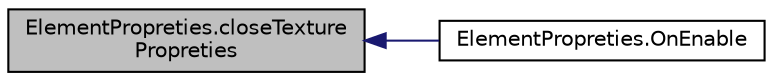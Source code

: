 digraph "ElementPropreties.closeTexturePropreties"
{
  edge [fontname="Helvetica",fontsize="10",labelfontname="Helvetica",labelfontsize="10"];
  node [fontname="Helvetica",fontsize="10",shape=record];
  rankdir="LR";
  Node7 [label="ElementPropreties.closeTexture\lPropreties",height=0.2,width=0.4,color="black", fillcolor="grey75", style="filled", fontcolor="black"];
  Node7 -> Node8 [dir="back",color="midnightblue",fontsize="10",style="solid",fontname="Helvetica"];
  Node8 [label="ElementPropreties.OnEnable",height=0.2,width=0.4,color="black", fillcolor="white", style="filled",URL="$class_element_propreties.html#a1cea602e8d38db305bd4a30b7cea1305"];
}
